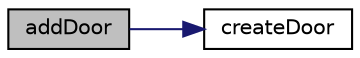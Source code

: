 digraph "addDoor"
{
 // LATEX_PDF_SIZE
  edge [fontname="Helvetica",fontsize="10",labelfontname="Helvetica",labelfontsize="10"];
  node [fontname="Helvetica",fontsize="10",shape=record];
  rankdir="LR";
  Node1 [label="addDoor",height=0.2,width=0.4,color="black", fillcolor="grey75", style="filled", fontcolor="black",tooltip=" "];
  Node1 -> Node2 [color="midnightblue",fontsize="10",style="solid",fontname="Helvetica"];
  Node2 [label="createDoor",height=0.2,width=0.4,color="black", fillcolor="white", style="filled",URL="$object_8c.html#ab555f762b9aa3da1c4a31065c33b7f0d",tooltip=" "];
}
